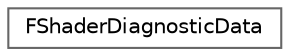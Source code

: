 digraph "Graphical Class Hierarchy"
{
 // INTERACTIVE_SVG=YES
 // LATEX_PDF_SIZE
  bgcolor="transparent";
  edge [fontname=Helvetica,fontsize=10,labelfontname=Helvetica,labelfontsize=10];
  node [fontname=Helvetica,fontsize=10,shape=box,height=0.2,width=0.4];
  rankdir="LR";
  Node0 [id="Node000000",label="FShaderDiagnosticData",height=0.2,width=0.4,color="grey40", fillcolor="white", style="filled",URL="$d8/d5c/structFShaderDiagnosticData.html",tooltip=" "];
}
